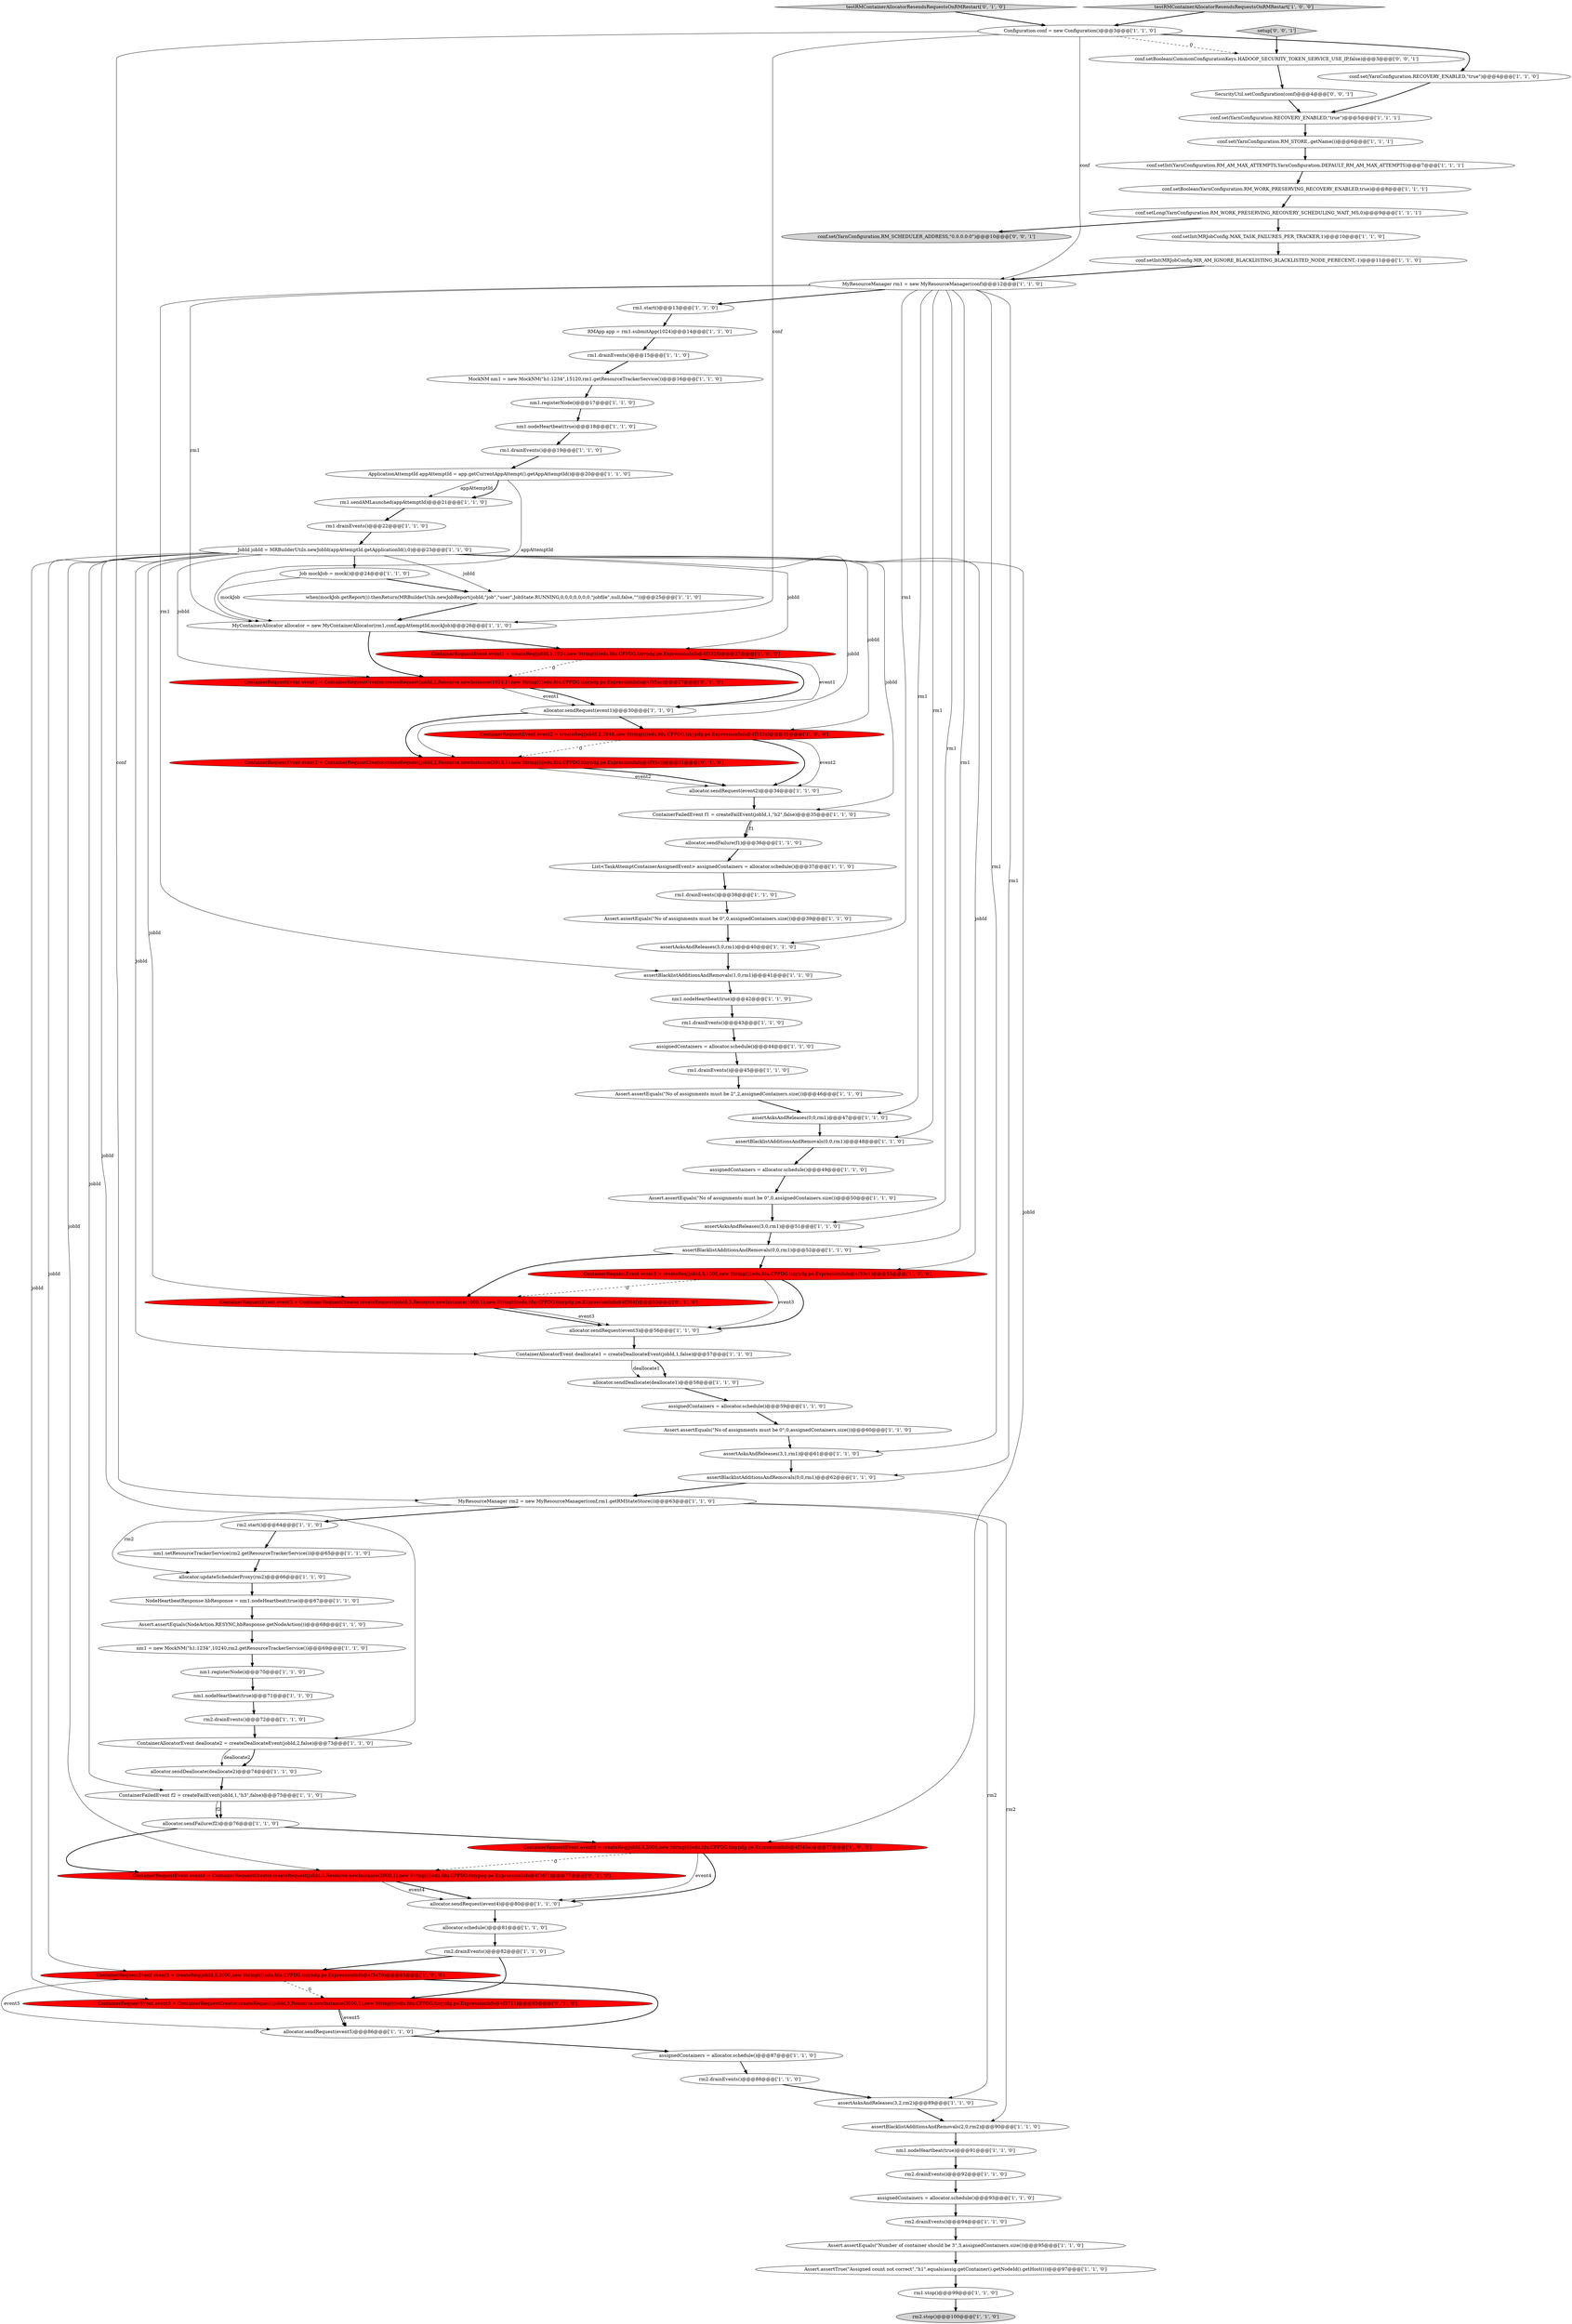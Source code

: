digraph {
34 [style = filled, label = "conf.setInt(MRJobConfig.MR_AM_IGNORE_BLACKLISTING_BLACKLISTED_NODE_PERECENT,-1)@@@11@@@['1', '1', '0']", fillcolor = white, shape = ellipse image = "AAA0AAABBB1BBB"];
25 [style = filled, label = "Configuration conf = new Configuration()@@@3@@@['1', '1', '0']", fillcolor = white, shape = ellipse image = "AAA0AAABBB1BBB"];
39 [style = filled, label = "conf.set(YarnConfiguration.RM_STORE,.getName())@@@6@@@['1', '1', '1']", fillcolor = white, shape = ellipse image = "AAA0AAABBB1BBB"];
60 [style = filled, label = "rm2.drainEvents()@@@88@@@['1', '1', '0']", fillcolor = white, shape = ellipse image = "AAA0AAABBB1BBB"];
75 [style = filled, label = "MyContainerAllocator allocator = new MyContainerAllocator(rm1,conf,appAttemptId,mockJob)@@@26@@@['1', '1', '0']", fillcolor = white, shape = ellipse image = "AAA0AAABBB1BBB"];
84 [style = filled, label = "Job mockJob = mock()@@@24@@@['1', '1', '0']", fillcolor = white, shape = ellipse image = "AAA0AAABBB1BBB"];
58 [style = filled, label = "allocator.sendDeallocate(deallocate2)@@@74@@@['1', '1', '0']", fillcolor = white, shape = ellipse image = "AAA0AAABBB1BBB"];
11 [style = filled, label = "Assert.assertEquals(\"No of assignments must be 0\",0,assignedContainers.size())@@@39@@@['1', '1', '0']", fillcolor = white, shape = ellipse image = "AAA0AAABBB1BBB"];
89 [style = filled, label = "ContainerRequestEvent event4 = ContainerRequestCreator.createRequest(jobId,4,Resource.newInstance(2000,1),new String((((edu.fdu.CPPDG.tinypdg.pe.ExpressionInfo@4f36f1)@@@77@@@['0', '1', '0']", fillcolor = red, shape = ellipse image = "AAA1AAABBB2BBB"];
33 [style = filled, label = "nm1 = new MockNM(\"h1:1234\",10240,rm2.getResourceTrackerService())@@@69@@@['1', '1', '0']", fillcolor = white, shape = ellipse image = "AAA0AAABBB1BBB"];
5 [style = filled, label = "rm1.drainEvents()@@@45@@@['1', '1', '0']", fillcolor = white, shape = ellipse image = "AAA0AAABBB1BBB"];
42 [style = filled, label = "rm1.drainEvents()@@@38@@@['1', '1', '0']", fillcolor = white, shape = ellipse image = "AAA0AAABBB1BBB"];
63 [style = filled, label = "conf.setInt(MRJobConfig.MAX_TASK_FAILURES_PER_TRACKER,1)@@@10@@@['1', '1', '0']", fillcolor = white, shape = ellipse image = "AAA0AAABBB1BBB"];
1 [style = filled, label = "MyResourceManager rm2 = new MyResourceManager(conf,rm1.getRMStateStore())@@@63@@@['1', '1', '0']", fillcolor = white, shape = ellipse image = "AAA0AAABBB1BBB"];
95 [style = filled, label = "conf.set(YarnConfiguration.RM_SCHEDULER_ADDRESS,\"0.0.0.0:0\")@@@10@@@['0', '0', '1']", fillcolor = lightgray, shape = ellipse image = "AAA0AAABBB3BBB"];
19 [style = filled, label = "assignedContainers = allocator.schedule()@@@59@@@['1', '1', '0']", fillcolor = white, shape = ellipse image = "AAA0AAABBB1BBB"];
32 [style = filled, label = "nm1.nodeHeartbeat(true)@@@71@@@['1', '1', '0']", fillcolor = white, shape = ellipse image = "AAA0AAABBB1BBB"];
37 [style = filled, label = "allocator.sendFailure(f1)@@@36@@@['1', '1', '0']", fillcolor = white, shape = ellipse image = "AAA0AAABBB1BBB"];
12 [style = filled, label = "assertBlacklistAdditionsAndRemovals(0,0,rm1)@@@48@@@['1', '1', '0']", fillcolor = white, shape = ellipse image = "AAA0AAABBB1BBB"];
9 [style = filled, label = "assignedContainers = allocator.schedule()@@@87@@@['1', '1', '0']", fillcolor = white, shape = ellipse image = "AAA0AAABBB1BBB"];
76 [style = filled, label = "ContainerRequestEvent event5 = createReq(jobId,5,3000,new String((((edu.fdu.CPPDG.tinypdg.pe.ExpressionInfo@4f3479)@@@83@@@['1', '0', '0']", fillcolor = red, shape = ellipse image = "AAA1AAABBB1BBB"];
2 [style = filled, label = "assertBlacklistAdditionsAndRemovals(2,0,rm2)@@@90@@@['1', '1', '0']", fillcolor = white, shape = ellipse image = "AAA0AAABBB1BBB"];
74 [style = filled, label = "MyResourceManager rm1 = new MyResourceManager(conf)@@@12@@@['1', '1', '0']", fillcolor = white, shape = ellipse image = "AAA0AAABBB1BBB"];
70 [style = filled, label = "rm1.stop()@@@99@@@['1', '1', '0']", fillcolor = white, shape = ellipse image = "AAA0AAABBB1BBB"];
62 [style = filled, label = "ApplicationAttemptId appAttemptId = app.getCurrentAppAttempt().getAppAttemptId()@@@20@@@['1', '1', '0']", fillcolor = white, shape = ellipse image = "AAA0AAABBB1BBB"];
17 [style = filled, label = "ContainerAllocatorEvent deallocate2 = createDeallocateEvent(jobId,2,false)@@@73@@@['1', '1', '0']", fillcolor = white, shape = ellipse image = "AAA0AAABBB1BBB"];
23 [style = filled, label = "allocator.schedule()@@@81@@@['1', '1', '0']", fillcolor = white, shape = ellipse image = "AAA0AAABBB1BBB"];
78 [style = filled, label = "nm1.registerNode()@@@17@@@['1', '1', '0']", fillcolor = white, shape = ellipse image = "AAA0AAABBB1BBB"];
29 [style = filled, label = "assertAsksAndReleases(3,2,rm2)@@@89@@@['1', '1', '0']", fillcolor = white, shape = ellipse image = "AAA0AAABBB1BBB"];
16 [style = filled, label = "ContainerRequestEvent event4 = createReq(jobId,4,2000,new String((((edu.fdu.CPPDG.tinypdg.pe.ExpressionInfo@4f345e)@@@77@@@['1', '0', '0']", fillcolor = red, shape = ellipse image = "AAA1AAABBB1BBB"];
79 [style = filled, label = "JobId jobId = MRBuilderUtils.newJobId(appAttemptId.getApplicationId(),0)@@@23@@@['1', '1', '0']", fillcolor = white, shape = ellipse image = "AAA0AAABBB1BBB"];
0 [style = filled, label = "conf.setLong(YarnConfiguration.RM_WORK_PRESERVING_RECOVERY_SCHEDULING_WAIT_MS,0)@@@9@@@['1', '1', '1']", fillcolor = white, shape = ellipse image = "AAA0AAABBB1BBB"];
73 [style = filled, label = "conf.set(YarnConfiguration.RECOVERY_ENABLED,\"true\")@@@4@@@['1', '1', '0']", fillcolor = white, shape = ellipse image = "AAA0AAABBB1BBB"];
48 [style = filled, label = "assignedContainers = allocator.schedule()@@@93@@@['1', '1', '0']", fillcolor = white, shape = ellipse image = "AAA0AAABBB1BBB"];
7 [style = filled, label = "allocator.sendRequest(event2)@@@34@@@['1', '1', '0']", fillcolor = white, shape = ellipse image = "AAA0AAABBB1BBB"];
86 [style = filled, label = "assertBlacklistAdditionsAndRemovals(1,0,rm1)@@@41@@@['1', '1', '0']", fillcolor = white, shape = ellipse image = "AAA0AAABBB1BBB"];
44 [style = filled, label = "rm1.sendAMLaunched(appAttemptId)@@@21@@@['1', '1', '0']", fillcolor = white, shape = ellipse image = "AAA0AAABBB1BBB"];
65 [style = filled, label = "nm1.setResourceTrackerService(rm2.getResourceTrackerService())@@@65@@@['1', '1', '0']", fillcolor = white, shape = ellipse image = "AAA0AAABBB1BBB"];
10 [style = filled, label = "rm1.drainEvents()@@@43@@@['1', '1', '0']", fillcolor = white, shape = ellipse image = "AAA0AAABBB1BBB"];
14 [style = filled, label = "MockNM nm1 = new MockNM(\"h1:1234\",15120,rm1.getResourceTrackerService())@@@16@@@['1', '1', '0']", fillcolor = white, shape = ellipse image = "AAA0AAABBB1BBB"];
26 [style = filled, label = "allocator.sendFailure(f2)@@@76@@@['1', '1', '0']", fillcolor = white, shape = ellipse image = "AAA0AAABBB1BBB"];
35 [style = filled, label = "assertBlacklistAdditionsAndRemovals(0,0,rm1)@@@62@@@['1', '1', '0']", fillcolor = white, shape = ellipse image = "AAA0AAABBB1BBB"];
43 [style = filled, label = "NodeHeartbeatResponse hbResponse = nm1.nodeHeartbeat(true)@@@67@@@['1', '1', '0']", fillcolor = white, shape = ellipse image = "AAA0AAABBB1BBB"];
45 [style = filled, label = "Assert.assertTrue(\"Assigned count not correct\",\"h1\".equals(assig.getContainer().getNodeId().getHost()))@@@97@@@['1', '1', '0']", fillcolor = white, shape = ellipse image = "AAA0AAABBB1BBB"];
69 [style = filled, label = "ContainerFailedEvent f1 = createFailEvent(jobId,1,\"h2\",false)@@@35@@@['1', '1', '0']", fillcolor = white, shape = ellipse image = "AAA0AAABBB1BBB"];
71 [style = filled, label = "assertAsksAndReleases(0,0,rm1)@@@47@@@['1', '1', '0']", fillcolor = white, shape = ellipse image = "AAA0AAABBB1BBB"];
92 [style = filled, label = "ContainerRequestEvent event1 = ContainerRequestCreator.createRequest(jobId,1,Resource.newInstance(1024,1),new String((((edu.fdu.CPPDG.tinypdg.pe.ExpressionInfo@4f35ac)@@@27@@@['0', '1', '0']", fillcolor = red, shape = ellipse image = "AAA1AAABBB2BBB"];
59 [style = filled, label = "rm2.drainEvents()@@@82@@@['1', '1', '0']", fillcolor = white, shape = ellipse image = "AAA0AAABBB1BBB"];
24 [style = filled, label = "nm1.registerNode()@@@70@@@['1', '1', '0']", fillcolor = white, shape = ellipse image = "AAA0AAABBB1BBB"];
83 [style = filled, label = "nm1.nodeHeartbeat(true)@@@91@@@['1', '1', '0']", fillcolor = white, shape = ellipse image = "AAA0AAABBB1BBB"];
56 [style = filled, label = "ContainerAllocatorEvent deallocate1 = createDeallocateEvent(jobId,1,false)@@@57@@@['1', '1', '0']", fillcolor = white, shape = ellipse image = "AAA0AAABBB1BBB"];
64 [style = filled, label = "rm1.drainEvents()@@@15@@@['1', '1', '0']", fillcolor = white, shape = ellipse image = "AAA0AAABBB1BBB"];
22 [style = filled, label = "ContainerFailedEvent f2 = createFailEvent(jobId,1,\"h3\",false)@@@75@@@['1', '1', '0']", fillcolor = white, shape = ellipse image = "AAA0AAABBB1BBB"];
94 [style = filled, label = "SecurityUtil.setConfiguration(conf)@@@4@@@['0', '0', '1']", fillcolor = white, shape = ellipse image = "AAA0AAABBB3BBB"];
4 [style = filled, label = "assertAsksAndReleases(3,1,rm1)@@@61@@@['1', '1', '0']", fillcolor = white, shape = ellipse image = "AAA0AAABBB1BBB"];
68 [style = filled, label = "ContainerRequestEvent event3 = createReq(jobId,3,1000,new String((((edu.fdu.CPPDG.tinypdg.pe.ExpressionInfo@4f33c1)@@@53@@@['1', '0', '0']", fillcolor = red, shape = ellipse image = "AAA1AAABBB1BBB"];
3 [style = filled, label = "rm2.drainEvents()@@@94@@@['1', '1', '0']", fillcolor = white, shape = ellipse image = "AAA0AAABBB1BBB"];
96 [style = filled, label = "setup['0', '0', '1']", fillcolor = lightgray, shape = diamond image = "AAA0AAABBB3BBB"];
81 [style = filled, label = "conf.setInt(YarnConfiguration.RM_AM_MAX_ATTEMPTS,YarnConfiguration.DEFAULT_RM_AM_MAX_ATTEMPTS)@@@7@@@['1', '1', '1']", fillcolor = white, shape = ellipse image = "AAA0AAABBB1BBB"];
15 [style = filled, label = "Assert.assertEquals(\"No of assignments must be 0\",0,assignedContainers.size())@@@50@@@['1', '1', '0']", fillcolor = white, shape = ellipse image = "AAA0AAABBB1BBB"];
90 [style = filled, label = "ContainerRequestEvent event3 = ContainerRequestCreator.createRequest(jobId,3,Resource.newInstance(1000,1),new String((((edu.fdu.CPPDG.tinypdg.pe.ExpressionInfo@4f364f)@@@53@@@['0', '1', '0']", fillcolor = red, shape = ellipse image = "AAA1AAABBB2BBB"];
61 [style = filled, label = "conf.set(YarnConfiguration.RECOVERY_ENABLED,\"true\")@@@5@@@['1', '1', '1']", fillcolor = white, shape = ellipse image = "AAA0AAABBB1BBB"];
38 [style = filled, label = "nm1.nodeHeartbeat(true)@@@42@@@['1', '1', '0']", fillcolor = white, shape = ellipse image = "AAA0AAABBB1BBB"];
87 [style = filled, label = "ContainerRequestEvent event5 = ContainerRequestCreator.createRequest(jobId,5,Resource.newInstance(3000,1),new String((((edu.fdu.CPPDG.tinypdg.pe.ExpressionInfo@4f3711)@@@83@@@['0', '1', '0']", fillcolor = red, shape = ellipse image = "AAA1AAABBB2BBB"];
72 [style = filled, label = "allocator.sendRequest(event3)@@@56@@@['1', '1', '0']", fillcolor = white, shape = ellipse image = "AAA0AAABBB1BBB"];
30 [style = filled, label = "List<TaskAttemptContainerAssignedEvent> assignedContainers = allocator.schedule()@@@37@@@['1', '1', '0']", fillcolor = white, shape = ellipse image = "AAA0AAABBB1BBB"];
54 [style = filled, label = "Assert.assertEquals(\"Number of container should be 3\",3,assignedContainers.size())@@@95@@@['1', '1', '0']", fillcolor = white, shape = ellipse image = "AAA0AAABBB1BBB"];
36 [style = filled, label = "rm2.start()@@@64@@@['1', '1', '0']", fillcolor = white, shape = ellipse image = "AAA0AAABBB1BBB"];
82 [style = filled, label = "allocator.sendDeallocate(deallocate1)@@@58@@@['1', '1', '0']", fillcolor = white, shape = ellipse image = "AAA0AAABBB1BBB"];
91 [style = filled, label = "testRMContainerAllocatorResendsRequestsOnRMRestart['0', '1', '0']", fillcolor = lightgray, shape = diamond image = "AAA0AAABBB2BBB"];
51 [style = filled, label = "allocator.sendRequest(event1)@@@30@@@['1', '1', '0']", fillcolor = white, shape = ellipse image = "AAA0AAABBB1BBB"];
85 [style = filled, label = "rm2.drainEvents()@@@72@@@['1', '1', '0']", fillcolor = white, shape = ellipse image = "AAA0AAABBB1BBB"];
93 [style = filled, label = "conf.setBoolean(CommonConfigurationKeys.HADOOP_SECURITY_TOKEN_SERVICE_USE_IP,false)@@@3@@@['0', '0', '1']", fillcolor = white, shape = ellipse image = "AAA0AAABBB3BBB"];
57 [style = filled, label = "rm1.drainEvents()@@@19@@@['1', '1', '0']", fillcolor = white, shape = ellipse image = "AAA0AAABBB1BBB"];
31 [style = filled, label = "allocator.sendRequest(event5)@@@86@@@['1', '1', '0']", fillcolor = white, shape = ellipse image = "AAA0AAABBB1BBB"];
66 [style = filled, label = "assertAsksAndReleases(3,0,rm1)@@@40@@@['1', '1', '0']", fillcolor = white, shape = ellipse image = "AAA0AAABBB1BBB"];
27 [style = filled, label = "Assert.assertEquals(NodeAction.RESYNC,hbResponse.getNodeAction())@@@68@@@['1', '1', '0']", fillcolor = white, shape = ellipse image = "AAA0AAABBB1BBB"];
80 [style = filled, label = "rm2.drainEvents()@@@92@@@['1', '1', '0']", fillcolor = white, shape = ellipse image = "AAA0AAABBB1BBB"];
41 [style = filled, label = "Assert.assertEquals(\"No of assignments must be 2\",2,assignedContainers.size())@@@46@@@['1', '1', '0']", fillcolor = white, shape = ellipse image = "AAA0AAABBB1BBB"];
50 [style = filled, label = "allocator.updateSchedulerProxy(rm2)@@@66@@@['1', '1', '0']", fillcolor = white, shape = ellipse image = "AAA0AAABBB1BBB"];
67 [style = filled, label = "rm1.drainEvents()@@@22@@@['1', '1', '0']", fillcolor = white, shape = ellipse image = "AAA0AAABBB1BBB"];
55 [style = filled, label = "assignedContainers = allocator.schedule()@@@44@@@['1', '1', '0']", fillcolor = white, shape = ellipse image = "AAA0AAABBB1BBB"];
21 [style = filled, label = "allocator.sendRequest(event4)@@@80@@@['1', '1', '0']", fillcolor = white, shape = ellipse image = "AAA0AAABBB1BBB"];
6 [style = filled, label = "testRMContainerAllocatorResendsRequestsOnRMRestart['1', '0', '0']", fillcolor = lightgray, shape = diamond image = "AAA0AAABBB1BBB"];
18 [style = filled, label = "ContainerRequestEvent event1 = createReq(jobId,1,1024,new String((((edu.fdu.CPPDG.tinypdg.pe.ExpressionInfo@4f3328)@@@27@@@['1', '0', '0']", fillcolor = red, shape = ellipse image = "AAA1AAABBB1BBB"];
20 [style = filled, label = "assignedContainers = allocator.schedule()@@@49@@@['1', '1', '0']", fillcolor = white, shape = ellipse image = "AAA0AAABBB1BBB"];
13 [style = filled, label = "ContainerRequestEvent event2 = createReq(jobId,2,2048,new String((((edu.fdu.CPPDG.tinypdg.pe.ExpressionInfo@4f333a)@@@31@@@['1', '0', '0']", fillcolor = red, shape = ellipse image = "AAA1AAABBB1BBB"];
53 [style = filled, label = "rm1.start()@@@13@@@['1', '1', '0']", fillcolor = white, shape = ellipse image = "AAA0AAABBB1BBB"];
8 [style = filled, label = "assertAsksAndReleases(3,0,rm1)@@@51@@@['1', '1', '0']", fillcolor = white, shape = ellipse image = "AAA0AAABBB1BBB"];
52 [style = filled, label = "nm1.nodeHeartbeat(true)@@@18@@@['1', '1', '0']", fillcolor = white, shape = ellipse image = "AAA0AAABBB1BBB"];
88 [style = filled, label = "ContainerRequestEvent event2 = ContainerRequestCreator.createRequest(jobId,2,Resource.newInstance(2048,1),new String((((edu.fdu.CPPDG.tinypdg.pe.ExpressionInfo@4f35c3)@@@31@@@['0', '1', '0']", fillcolor = red, shape = ellipse image = "AAA1AAABBB2BBB"];
77 [style = filled, label = "RMApp app = rm1.submitApp(1024)@@@14@@@['1', '1', '0']", fillcolor = white, shape = ellipse image = "AAA0AAABBB1BBB"];
46 [style = filled, label = "Assert.assertEquals(\"No of assignments must be 0\",0,assignedContainers.size())@@@60@@@['1', '1', '0']", fillcolor = white, shape = ellipse image = "AAA0AAABBB1BBB"];
49 [style = filled, label = "when(mockJob.getReport()).thenReturn(MRBuilderUtils.newJobReport(jobId,\"job\",\"user\",JobState.RUNNING,0,0,0,0,0,0,0,\"jobfile\",null,false,\"\"))@@@25@@@['1', '1', '0']", fillcolor = white, shape = ellipse image = "AAA0AAABBB1BBB"];
47 [style = filled, label = "assertBlacklistAdditionsAndRemovals(0,0,rm1)@@@52@@@['1', '1', '0']", fillcolor = white, shape = ellipse image = "AAA0AAABBB1BBB"];
28 [style = filled, label = "rm2.stop()@@@100@@@['1', '1', '0']", fillcolor = lightgray, shape = ellipse image = "AAA0AAABBB1BBB"];
40 [style = filled, label = "conf.setBoolean(YarnConfiguration.RM_WORK_PRESERVING_RECOVERY_ENABLED,true)@@@8@@@['1', '1', '1']", fillcolor = white, shape = ellipse image = "AAA0AAABBB1BBB"];
16->21 [style = solid, label="event4"];
79->13 [style = solid, label="jobId"];
90->72 [style = bold, label=""];
18->51 [style = solid, label="event1"];
48->3 [style = bold, label=""];
25->73 [style = bold, label=""];
76->87 [style = dashed, label="0"];
94->61 [style = bold, label=""];
57->62 [style = bold, label=""];
31->9 [style = bold, label=""];
74->75 [style = solid, label="rm1"];
60->29 [style = bold, label=""];
79->17 [style = solid, label="jobId"];
24->32 [style = bold, label=""];
63->34 [style = bold, label=""];
9->60 [style = bold, label=""];
7->69 [style = bold, label=""];
74->71 [style = solid, label="rm1"];
2->83 [style = bold, label=""];
79->69 [style = solid, label="jobId"];
74->35 [style = solid, label="rm1"];
29->2 [style = bold, label=""];
51->88 [style = bold, label=""];
65->50 [style = bold, label=""];
93->94 [style = bold, label=""];
73->61 [style = bold, label=""];
74->86 [style = solid, label="rm1"];
74->12 [style = solid, label="rm1"];
69->37 [style = solid, label="f1"];
8->47 [style = bold, label=""];
25->74 [style = solid, label="conf"];
79->87 [style = solid, label="jobId"];
27->33 [style = bold, label=""];
58->22 [style = bold, label=""];
20->15 [style = bold, label=""];
47->90 [style = bold, label=""];
45->70 [style = bold, label=""];
79->56 [style = solid, label="jobId"];
70->28 [style = bold, label=""];
77->64 [style = bold, label=""];
22->26 [style = solid, label="f2"];
50->43 [style = bold, label=""];
61->39 [style = bold, label=""];
68->72 [style = bold, label=""];
0->95 [style = bold, label=""];
1->29 [style = solid, label="rm2"];
75->18 [style = bold, label=""];
66->86 [style = bold, label=""];
79->49 [style = solid, label="jobId"];
79->84 [style = bold, label=""];
30->42 [style = bold, label=""];
79->92 [style = solid, label="jobId"];
90->72 [style = solid, label="event3"];
39->81 [style = bold, label=""];
40->0 [style = bold, label=""];
17->58 [style = solid, label="deallocate2"];
79->89 [style = solid, label="jobId"];
88->7 [style = solid, label="event2"];
55->5 [style = bold, label=""];
84->75 [style = solid, label="mockJob"];
34->74 [style = bold, label=""];
79->76 [style = solid, label="jobId"];
3->54 [style = bold, label=""];
26->16 [style = bold, label=""];
68->72 [style = solid, label="event3"];
88->7 [style = bold, label=""];
80->48 [style = bold, label=""];
46->4 [style = bold, label=""];
79->90 [style = solid, label="jobId"];
43->27 [style = bold, label=""];
76->31 [style = bold, label=""];
18->51 [style = bold, label=""];
25->75 [style = solid, label="conf"];
74->66 [style = solid, label="rm1"];
56->82 [style = bold, label=""];
74->4 [style = solid, label="rm1"];
41->71 [style = bold, label=""];
19->46 [style = bold, label=""];
64->14 [style = bold, label=""];
69->37 [style = bold, label=""];
23->59 [style = bold, label=""];
82->19 [style = bold, label=""];
21->23 [style = bold, label=""];
79->16 [style = solid, label="jobId"];
22->26 [style = bold, label=""];
76->31 [style = solid, label="event5"];
13->7 [style = solid, label="event2"];
25->1 [style = solid, label="conf"];
32->85 [style = bold, label=""];
62->75 [style = solid, label="appAttemptId"];
89->21 [style = bold, label=""];
62->44 [style = solid, label="appAttemptId"];
14->78 [style = bold, label=""];
37->30 [style = bold, label=""];
16->89 [style = dashed, label="0"];
18->92 [style = dashed, label="0"];
17->58 [style = bold, label=""];
11->66 [style = bold, label=""];
79->22 [style = solid, label="jobId"];
12->20 [style = bold, label=""];
44->67 [style = bold, label=""];
78->52 [style = bold, label=""];
62->44 [style = bold, label=""];
86->38 [style = bold, label=""];
51->13 [style = bold, label=""];
79->68 [style = solid, label="jobId"];
83->80 [style = bold, label=""];
92->51 [style = bold, label=""];
72->56 [style = bold, label=""];
84->49 [style = bold, label=""];
35->1 [style = bold, label=""];
42->11 [style = bold, label=""];
26->89 [style = bold, label=""];
33->24 [style = bold, label=""];
79->88 [style = solid, label="jobId"];
13->88 [style = dashed, label="0"];
0->63 [style = bold, label=""];
49->75 [style = bold, label=""];
89->21 [style = solid, label="event4"];
59->76 [style = bold, label=""];
59->87 [style = bold, label=""];
56->82 [style = solid, label="deallocate1"];
67->79 [style = bold, label=""];
15->8 [style = bold, label=""];
53->77 [style = bold, label=""];
91->25 [style = bold, label=""];
54->45 [style = bold, label=""];
4->35 [style = bold, label=""];
79->18 [style = solid, label="jobId"];
38->10 [style = bold, label=""];
74->47 [style = solid, label="rm1"];
47->68 [style = bold, label=""];
71->12 [style = bold, label=""];
74->8 [style = solid, label="rm1"];
10->55 [style = bold, label=""];
1->36 [style = bold, label=""];
68->90 [style = dashed, label="0"];
74->53 [style = bold, label=""];
92->51 [style = solid, label="event1"];
5->41 [style = bold, label=""];
87->31 [style = bold, label=""];
13->7 [style = bold, label=""];
16->21 [style = bold, label=""];
25->93 [style = dashed, label="0"];
81->40 [style = bold, label=""];
96->93 [style = bold, label=""];
87->31 [style = solid, label="event5"];
52->57 [style = bold, label=""];
36->65 [style = bold, label=""];
75->92 [style = bold, label=""];
1->2 [style = solid, label="rm2"];
6->25 [style = bold, label=""];
85->17 [style = bold, label=""];
1->50 [style = solid, label="rm2"];
}
